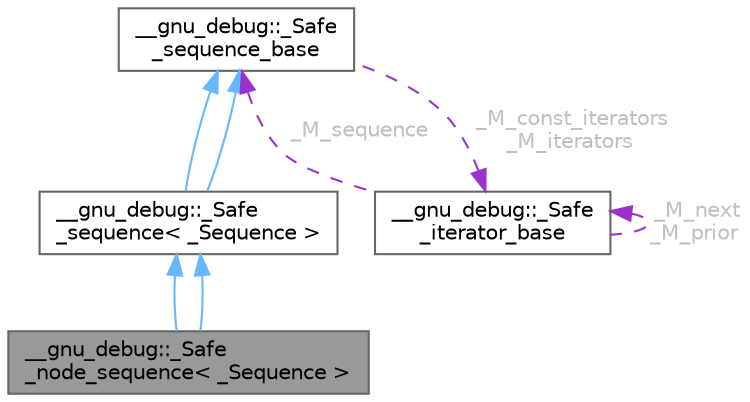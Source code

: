 digraph "__gnu_debug::_Safe_node_sequence&lt; _Sequence &gt;"
{
 // LATEX_PDF_SIZE
  bgcolor="transparent";
  edge [fontname=Helvetica,fontsize=10,labelfontname=Helvetica,labelfontsize=10];
  node [fontname=Helvetica,fontsize=10,shape=box,height=0.2,width=0.4];
  Node1 [id="Node000001",label="__gnu_debug::_Safe\l_node_sequence\< _Sequence \>",height=0.2,width=0.4,color="gray40", fillcolor="grey60", style="filled", fontcolor="black",tooltip=" "];
  Node2 -> Node1 [id="edge1_Node000001_Node000002",dir="back",color="steelblue1",style="solid",tooltip=" "];
  Node2 [id="Node000002",label="__gnu_debug::_Safe\l_sequence\< _Sequence \>",height=0.2,width=0.4,color="gray40", fillcolor="white", style="filled",URL="$class____gnu__debug_1_1___safe__sequence.html",tooltip="Base class for constructing a safe sequence type that tracks iterators that reference it."];
  Node3 -> Node2 [id="edge2_Node000002_Node000003",dir="back",color="steelblue1",style="solid",tooltip=" "];
  Node3 [id="Node000003",label="__gnu_debug::_Safe\l_sequence_base",height=0.2,width=0.4,color="gray40", fillcolor="white", style="filled",URL="$class____gnu__debug_1_1___safe__sequence__base.html",tooltip="Base class that supports tracking of iterators that reference a sequence."];
  Node4 -> Node3 [id="edge3_Node000003_Node000004",dir="back",color="darkorchid3",style="dashed",tooltip=" ",label=" _M_const_iterators\n_M_iterators",fontcolor="grey" ];
  Node4 [id="Node000004",label="__gnu_debug::_Safe\l_iterator_base",height=0.2,width=0.4,color="gray40", fillcolor="white", style="filled",URL="$class____gnu__debug_1_1___safe__iterator__base.html",tooltip="Basic functionality for a safe iterator."];
  Node3 -> Node4 [id="edge4_Node000004_Node000003",dir="back",color="darkorchid3",style="dashed",tooltip=" ",label=" _M_sequence",fontcolor="grey" ];
  Node4 -> Node4 [id="edge5_Node000004_Node000004",dir="back",color="darkorchid3",style="dashed",tooltip=" ",label=" _M_next\n_M_prior",fontcolor="grey" ];
  Node3 -> Node2 [id="edge6_Node000002_Node000003",dir="back",color="steelblue1",style="solid",tooltip=" "];
  Node2 -> Node1 [id="edge7_Node000001_Node000002",dir="back",color="steelblue1",style="solid",tooltip=" "];
}
